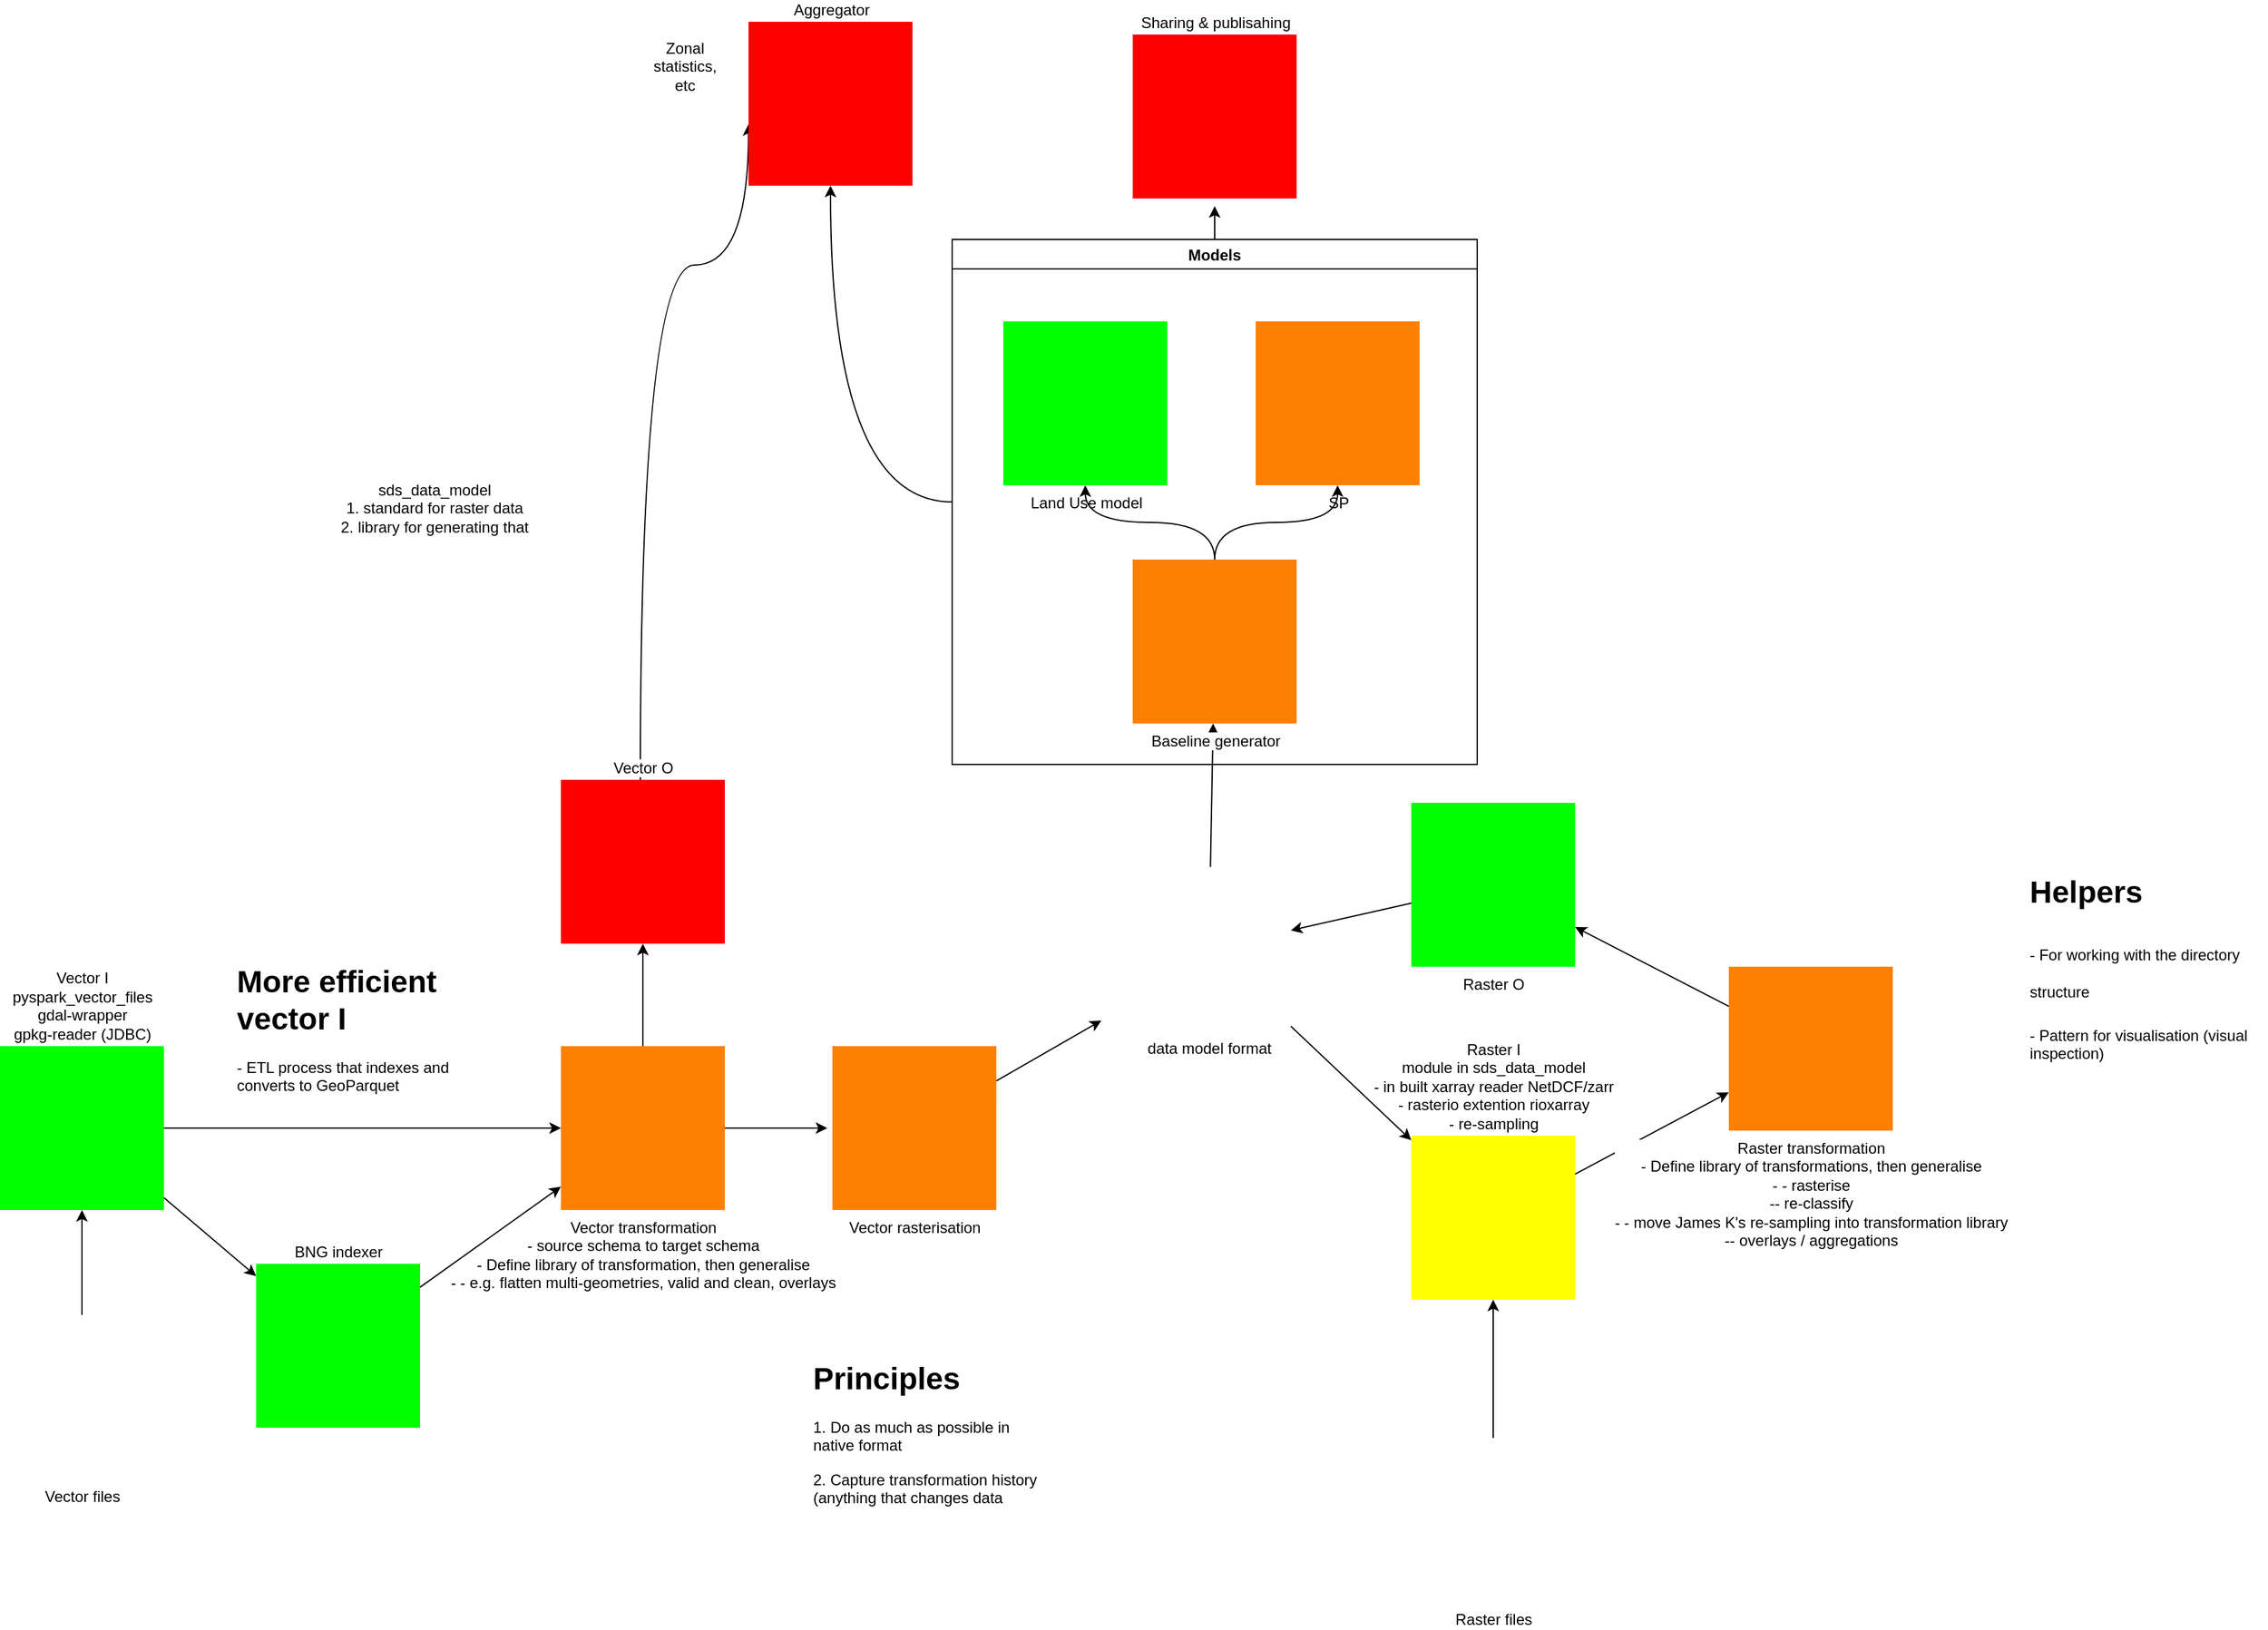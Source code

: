 <mxfile version="20.3.6" type="github">
  <diagram id="CqUPn2uWzYHRTuGjEwln" name="Page-1">
    <mxGraphModel dx="3117" dy="2439" grid="1" gridSize="10" guides="1" tooltips="1" connect="1" arrows="1" fold="1" page="1" pageScale="1" pageWidth="827" pageHeight="1169" math="0" shadow="0">
      <root>
        <mxCell id="0" />
        <mxCell id="1" parent="0" />
        <mxCell id="dSyi5RVKGaQ4QqKbwUSH-1" value="sds_data_model&lt;br&gt;1. standard for raster data&lt;br&gt;2. library for generating that" style="shape=image;html=1;verticalAlign=top;verticalLabelPosition=bottom;labelBackgroundColor=#ffffff;imageAspect=0;aspect=fixed;image=https://cdn1.iconfinder.com/data/icons/ionicons-fill-vol-2/512/logo-python-128.png" vertex="1" parent="1">
          <mxGeometry x="64.5" y="-236" width="128" height="128" as="geometry" />
        </mxCell>
        <mxCell id="dSyi5RVKGaQ4QqKbwUSH-55" style="edgeStyle=none;rounded=0;orthogonalLoop=1;jettySize=auto;html=1;fontColor=#000000;" edge="1" parent="1" source="dSyi5RVKGaQ4QqKbwUSH-2" target="dSyi5RVKGaQ4QqKbwUSH-6">
          <mxGeometry relative="1" as="geometry" />
        </mxCell>
        <mxCell id="dSyi5RVKGaQ4QqKbwUSH-2" value="Raster I&lt;br&gt;module in sds_data_model&lt;br&gt;- in built xarray reader NetDCF/zarr&lt;br&gt;- rasterio extention rioxarray&lt;br&gt;- re-sampling" style="shape=image;html=1;verticalAlign=bottom;verticalLabelPosition=top;labelBackgroundColor=#ffffff;imageAspect=0;aspect=fixed;image=https://cdn1.iconfinder.com/data/icons/ionicons-fill-vol-2/512/logo-python-128.png;labelPosition=center;align=center;imageBackground=#FFFF00;" vertex="1" parent="1">
          <mxGeometry x="892" y="410" width="128" height="128" as="geometry" />
        </mxCell>
        <mxCell id="dSyi5RVKGaQ4QqKbwUSH-43" value="" style="edgeStyle=none;rounded=0;orthogonalLoop=1;jettySize=auto;html=1;fontColor=#000000;" edge="1" parent="1" source="dSyi5RVKGaQ4QqKbwUSH-3" target="dSyi5RVKGaQ4QqKbwUSH-42">
          <mxGeometry relative="1" as="geometry" />
        </mxCell>
        <mxCell id="dSyi5RVKGaQ4QqKbwUSH-45" style="edgeStyle=none;rounded=0;orthogonalLoop=1;jettySize=auto;html=1;entryX=0;entryY=0.5;entryDx=0;entryDy=0;fontColor=#000000;" edge="1" parent="1" source="dSyi5RVKGaQ4QqKbwUSH-3" target="dSyi5RVKGaQ4QqKbwUSH-4">
          <mxGeometry relative="1" as="geometry" />
        </mxCell>
        <mxCell id="dSyi5RVKGaQ4QqKbwUSH-3" value="Vector I&lt;br&gt;pyspark_vector_files&lt;br&gt;gdal-wrapper&lt;br&gt;gpkg-reader (JDBC)" style="shape=image;html=1;verticalAlign=bottom;verticalLabelPosition=top;labelBackgroundColor=#ffffff;imageAspect=0;aspect=fixed;image=https://cdn1.iconfinder.com/data/icons/ionicons-fill-vol-2/512/logo-python-128.png;labelPosition=center;align=center;fontColor=#000000;imageBackground=#00FF00;" vertex="1" parent="1">
          <mxGeometry x="-210" y="340" width="128" height="128" as="geometry" />
        </mxCell>
        <mxCell id="dSyi5RVKGaQ4QqKbwUSH-10" value="" style="edgeStyle=orthogonalEdgeStyle;rounded=0;orthogonalLoop=1;jettySize=auto;html=1;" edge="1" parent="1" source="dSyi5RVKGaQ4QqKbwUSH-4" target="dSyi5RVKGaQ4QqKbwUSH-9">
          <mxGeometry relative="1" as="geometry" />
        </mxCell>
        <mxCell id="dSyi5RVKGaQ4QqKbwUSH-59" value="" style="edgeStyle=none;rounded=0;orthogonalLoop=1;jettySize=auto;html=1;fontColor=#000000;" edge="1" parent="1" source="dSyi5RVKGaQ4QqKbwUSH-4">
          <mxGeometry relative="1" as="geometry">
            <mxPoint x="436.0" y="404" as="targetPoint" />
          </mxGeometry>
        </mxCell>
        <mxCell id="dSyi5RVKGaQ4QqKbwUSH-4" value="Vector transformation&lt;br&gt;- source schema to target schema&lt;br&gt;- Define library of transformation, then generalise&lt;br&gt;- - e.g. flatten multi-geometries, valid and clean, overlays" style="shape=image;html=1;verticalAlign=top;verticalLabelPosition=bottom;labelBackgroundColor=#ffffff;imageAspect=0;aspect=fixed;image=https://cdn1.iconfinder.com/data/icons/ionicons-fill-vol-2/512/logo-python-128.png;imageBackground=#FF8000;" vertex="1" parent="1">
          <mxGeometry x="228" y="340" width="128" height="128" as="geometry" />
        </mxCell>
        <mxCell id="dSyi5RVKGaQ4QqKbwUSH-56" style="edgeStyle=none;rounded=0;orthogonalLoop=1;jettySize=auto;html=1;fontColor=#000000;" edge="1" parent="1" source="dSyi5RVKGaQ4QqKbwUSH-6" target="dSyi5RVKGaQ4QqKbwUSH-23">
          <mxGeometry relative="1" as="geometry" />
        </mxCell>
        <mxCell id="dSyi5RVKGaQ4QqKbwUSH-6" value="Raster transformation&lt;br&gt;- Define library of transformations, then generalise&lt;br&gt;- - rasterise&lt;br&gt;-- re-classify&lt;br&gt;- - move James K&#39;s re-sampling into transformation library&lt;br&gt;-- overlays / aggregations" style="shape=image;html=1;verticalAlign=top;verticalLabelPosition=bottom;labelBackgroundColor=#ffffff;imageAspect=0;aspect=fixed;image=https://cdn1.iconfinder.com/data/icons/ionicons-fill-vol-2/512/logo-python-128.png;imageBackground=#FF8000;" vertex="1" parent="1">
          <mxGeometry x="1140" y="278" width="128" height="128" as="geometry" />
        </mxCell>
        <mxCell id="dSyi5RVKGaQ4QqKbwUSH-8" value="&lt;h1&gt;Principles&lt;/h1&gt;&lt;p&gt;1. Do as much as possible in native format&lt;/p&gt;&lt;p&gt;2. Capture transformation history (anything that changes data content)&lt;/p&gt;" style="text;html=1;strokeColor=none;fillColor=none;spacing=5;spacingTop=-20;whiteSpace=wrap;overflow=hidden;rounded=0;" vertex="1" parent="1">
          <mxGeometry x="420" y="580" width="190" height="120" as="geometry" />
        </mxCell>
        <mxCell id="dSyi5RVKGaQ4QqKbwUSH-62" style="edgeStyle=orthogonalEdgeStyle;rounded=0;orthogonalLoop=1;jettySize=auto;html=1;entryX=0;entryY=0.625;entryDx=0;entryDy=0;entryPerimeter=0;fontColor=#000000;curved=1;" edge="1" parent="1" source="dSyi5RVKGaQ4QqKbwUSH-9" target="dSyi5RVKGaQ4QqKbwUSH-60">
          <mxGeometry relative="1" as="geometry">
            <Array as="points">
              <mxPoint x="290" y="-270" />
            </Array>
          </mxGeometry>
        </mxCell>
        <mxCell id="dSyi5RVKGaQ4QqKbwUSH-9" value="Vector O" style="shape=image;html=1;verticalAlign=bottom;verticalLabelPosition=top;labelBackgroundColor=#ffffff;imageAspect=0;aspect=fixed;image=https://cdn1.iconfinder.com/data/icons/ionicons-fill-vol-2/512/logo-python-128.png;labelPosition=center;align=center;imageBackground=#FF0000;" vertex="1" parent="1">
          <mxGeometry x="228" y="132" width="128" height="128" as="geometry" />
        </mxCell>
        <mxCell id="dSyi5RVKGaQ4QqKbwUSH-25" value="" style="rounded=0;orthogonalLoop=1;jettySize=auto;html=1;" edge="1" parent="1" source="dSyi5RVKGaQ4QqKbwUSH-13">
          <mxGeometry relative="1" as="geometry">
            <mxPoint x="650" y="320" as="targetPoint" />
          </mxGeometry>
        </mxCell>
        <mxCell id="dSyi5RVKGaQ4QqKbwUSH-13" value="Vector rasterisation" style="shape=image;html=1;verticalAlign=top;verticalLabelPosition=bottom;labelBackgroundColor=#ffffff;imageAspect=0;aspect=fixed;image=https://cdn1.iconfinder.com/data/icons/ionicons-fill-vol-2/512/logo-python-128.png;imageBackground=#FF8000;" vertex="1" parent="1">
          <mxGeometry x="440" y="340" width="128" height="128" as="geometry" />
        </mxCell>
        <mxCell id="dSyi5RVKGaQ4QqKbwUSH-53" style="edgeStyle=none;rounded=0;orthogonalLoop=1;jettySize=auto;html=1;fontColor=#000000;" edge="1" parent="1" source="dSyi5RVKGaQ4QqKbwUSH-23" target="dSyi5RVKGaQ4QqKbwUSH-46">
          <mxGeometry relative="1" as="geometry" />
        </mxCell>
        <mxCell id="dSyi5RVKGaQ4QqKbwUSH-23" value="Raster O" style="shape=image;html=1;verticalAlign=top;verticalLabelPosition=bottom;labelBackgroundColor=#ffffff;imageAspect=0;aspect=fixed;image=https://cdn1.iconfinder.com/data/icons/ionicons-fill-vol-2/512/logo-python-128.png;imageBackground=#00FF00;" vertex="1" parent="1">
          <mxGeometry x="892" y="150" width="128" height="128" as="geometry" />
        </mxCell>
        <mxCell id="dSyi5RVKGaQ4QqKbwUSH-37" value="" style="edgeStyle=orthogonalEdgeStyle;rounded=0;orthogonalLoop=1;jettySize=auto;html=1;" edge="1" parent="1" source="dSyi5RVKGaQ4QqKbwUSH-34" target="dSyi5RVKGaQ4QqKbwUSH-3">
          <mxGeometry relative="1" as="geometry" />
        </mxCell>
        <mxCell id="dSyi5RVKGaQ4QqKbwUSH-34" value="Vector files" style="shape=image;html=1;verticalAlign=top;verticalLabelPosition=bottom;labelBackgroundColor=#ffffff;imageAspect=0;aspect=fixed;image=https://cdn1.iconfinder.com/data/icons/100-basic-for-user-interface/32/73-files-128.png" vertex="1" parent="1">
          <mxGeometry x="-210" y="550" width="128" height="128" as="geometry" />
        </mxCell>
        <mxCell id="dSyi5RVKGaQ4QqKbwUSH-51" value="" style="edgeStyle=none;rounded=0;orthogonalLoop=1;jettySize=auto;html=1;fontColor=#000000;" edge="1" parent="1" source="dSyi5RVKGaQ4QqKbwUSH-38" target="dSyi5RVKGaQ4QqKbwUSH-2">
          <mxGeometry relative="1" as="geometry" />
        </mxCell>
        <mxCell id="dSyi5RVKGaQ4QqKbwUSH-38" value="Raster files" style="shape=image;html=1;verticalAlign=top;verticalLabelPosition=bottom;labelBackgroundColor=#ffffff;imageAspect=0;aspect=fixed;image=https://cdn1.iconfinder.com/data/icons/100-basic-for-user-interface/32/73-files-128.png" vertex="1" parent="1">
          <mxGeometry x="892" y="646" width="128" height="128" as="geometry" />
        </mxCell>
        <mxCell id="dSyi5RVKGaQ4QqKbwUSH-40" value="&lt;h1&gt;More efficient vector I&lt;/h1&gt;&lt;p&gt;- ETL process that indexes and converts to GeoParquet&lt;/p&gt;" style="text;html=1;strokeColor=none;fillColor=none;spacing=5;spacingTop=-20;whiteSpace=wrap;overflow=hidden;rounded=0;" vertex="1" parent="1">
          <mxGeometry x="-30" y="270" width="190" height="120" as="geometry" />
        </mxCell>
        <mxCell id="dSyi5RVKGaQ4QqKbwUSH-44" style="edgeStyle=none;rounded=0;orthogonalLoop=1;jettySize=auto;html=1;fontColor=#000000;" edge="1" parent="1" source="dSyi5RVKGaQ4QqKbwUSH-42" target="dSyi5RVKGaQ4QqKbwUSH-4">
          <mxGeometry relative="1" as="geometry" />
        </mxCell>
        <mxCell id="dSyi5RVKGaQ4QqKbwUSH-42" value="BNG indexer" style="shape=image;html=1;verticalAlign=bottom;verticalLabelPosition=top;labelBackgroundColor=#ffffff;imageAspect=0;aspect=fixed;image=https://cdn1.iconfinder.com/data/icons/ionicons-fill-vol-2/512/logo-python-128.png;labelPosition=center;align=center;fontColor=#000000;imageBackground=#00FF00;" vertex="1" parent="1">
          <mxGeometry x="-10" y="510" width="128" height="128" as="geometry" />
        </mxCell>
        <mxCell id="dSyi5RVKGaQ4QqKbwUSH-47" style="edgeStyle=none;rounded=0;orthogonalLoop=1;jettySize=auto;html=1;fontColor=#000000;" edge="1" parent="1" source="dSyi5RVKGaQ4QqKbwUSH-46" target="dSyi5RVKGaQ4QqKbwUSH-2">
          <mxGeometry relative="1" as="geometry" />
        </mxCell>
        <mxCell id="dSyi5RVKGaQ4QqKbwUSH-49" value="" style="edgeStyle=none;rounded=0;orthogonalLoop=1;jettySize=auto;html=1;fontColor=#000000;" edge="1" parent="1" source="dSyi5RVKGaQ4QqKbwUSH-46" target="dSyi5RVKGaQ4QqKbwUSH-75">
          <mxGeometry relative="1" as="geometry">
            <mxPoint x="734" y="120" as="targetPoint" />
          </mxGeometry>
        </mxCell>
        <mxCell id="dSyi5RVKGaQ4QqKbwUSH-46" value="data model format" style="shape=image;html=1;verticalAlign=top;verticalLabelPosition=bottom;labelBackgroundColor=#ffffff;imageAspect=0;aspect=fixed;image=https://cdn1.iconfinder.com/data/icons/100-basic-for-user-interface/32/73-files-128.png" vertex="1" parent="1">
          <mxGeometry x="670" y="200" width="128" height="128" as="geometry" />
        </mxCell>
        <mxCell id="dSyi5RVKGaQ4QqKbwUSH-63" value="" style="edgeStyle=orthogonalEdgeStyle;curved=1;rounded=0;orthogonalLoop=1;jettySize=auto;html=1;fontColor=#000000;" edge="1" parent="1" source="dSyi5RVKGaQ4QqKbwUSH-50" target="dSyi5RVKGaQ4QqKbwUSH-60">
          <mxGeometry relative="1" as="geometry" />
        </mxCell>
        <mxCell id="dSyi5RVKGaQ4QqKbwUSH-69" value="" style="edgeStyle=orthogonalEdgeStyle;curved=1;rounded=0;orthogonalLoop=1;jettySize=auto;html=1;fontColor=#000000;" edge="1" parent="1" source="dSyi5RVKGaQ4QqKbwUSH-50">
          <mxGeometry relative="1" as="geometry">
            <mxPoint x="738.5" y="-316" as="targetPoint" />
          </mxGeometry>
        </mxCell>
        <mxCell id="dSyi5RVKGaQ4QqKbwUSH-50" value="Models" style="swimlane;fontColor=#000000;" vertex="1" parent="1">
          <mxGeometry x="533.5" y="-290" width="410" height="410" as="geometry" />
        </mxCell>
        <mxCell id="dSyi5RVKGaQ4QqKbwUSH-15" value="SP" style="shape=image;html=1;verticalAlign=top;verticalLabelPosition=bottom;labelBackgroundColor=#ffffff;imageAspect=0;aspect=fixed;image=https://cdn1.iconfinder.com/data/icons/ionicons-fill-vol-2/512/logo-python-128.png;imageBackground=#FF8000;" vertex="1" parent="dSyi5RVKGaQ4QqKbwUSH-50">
          <mxGeometry x="237" y="64" width="128" height="128" as="geometry" />
        </mxCell>
        <mxCell id="dSyi5RVKGaQ4QqKbwUSH-17" value="Land Use model" style="shape=image;html=1;verticalAlign=top;verticalLabelPosition=bottom;labelBackgroundColor=#ffffff;imageAspect=0;aspect=fixed;image=https://cdn1.iconfinder.com/data/icons/ionicons-fill-vol-2/512/logo-python-128.png;imageBackground=#00FF00;" vertex="1" parent="dSyi5RVKGaQ4QqKbwUSH-50">
          <mxGeometry x="40" y="64" width="128" height="128" as="geometry" />
        </mxCell>
        <mxCell id="dSyi5RVKGaQ4QqKbwUSH-76" style="edgeStyle=orthogonalEdgeStyle;curved=1;rounded=0;orthogonalLoop=1;jettySize=auto;html=1;fontColor=#000000;" edge="1" parent="dSyi5RVKGaQ4QqKbwUSH-50" source="dSyi5RVKGaQ4QqKbwUSH-75" target="dSyi5RVKGaQ4QqKbwUSH-17">
          <mxGeometry relative="1" as="geometry" />
        </mxCell>
        <mxCell id="dSyi5RVKGaQ4QqKbwUSH-77" style="edgeStyle=orthogonalEdgeStyle;curved=1;rounded=0;orthogonalLoop=1;jettySize=auto;html=1;fontColor=#000000;" edge="1" parent="dSyi5RVKGaQ4QqKbwUSH-50" source="dSyi5RVKGaQ4QqKbwUSH-75" target="dSyi5RVKGaQ4QqKbwUSH-15">
          <mxGeometry relative="1" as="geometry" />
        </mxCell>
        <mxCell id="dSyi5RVKGaQ4QqKbwUSH-75" value="Baseline generator" style="shape=image;html=1;verticalAlign=top;verticalLabelPosition=bottom;labelBackgroundColor=#ffffff;imageAspect=0;aspect=fixed;image=https://cdn1.iconfinder.com/data/icons/ionicons-fill-vol-2/512/logo-python-128.png;imageBackground=#FF8000;" vertex="1" parent="dSyi5RVKGaQ4QqKbwUSH-50">
          <mxGeometry x="141" y="250" width="128" height="128" as="geometry" />
        </mxCell>
        <mxCell id="dSyi5RVKGaQ4QqKbwUSH-60" value="Aggregator" style="shape=image;html=1;verticalAlign=bottom;verticalLabelPosition=top;labelBackgroundColor=#ffffff;imageAspect=0;aspect=fixed;image=https://cdn1.iconfinder.com/data/icons/ionicons-fill-vol-2/512/logo-python-128.png;labelPosition=center;align=center;imageBackground=#FF0000;" vertex="1" parent="1">
          <mxGeometry x="374.5" y="-460" width="128" height="128" as="geometry" />
        </mxCell>
        <mxCell id="dSyi5RVKGaQ4QqKbwUSH-61" value="Zonal statistics, etc" style="text;html=1;strokeColor=none;fillColor=none;align=center;verticalAlign=middle;whiteSpace=wrap;rounded=0;fontColor=#000000;" vertex="1" parent="1">
          <mxGeometry x="294.5" y="-440" width="60" height="30" as="geometry" />
        </mxCell>
        <mxCell id="dSyi5RVKGaQ4QqKbwUSH-64" value="&lt;h1&gt;&lt;span style=&quot;background-color: initial;&quot;&gt;Helpers&lt;/span&gt;&lt;/h1&gt;&lt;h1&gt;&lt;span style=&quot;font-size: 12px; font-weight: 400;&quot;&gt;- For working with the directory structure&lt;/span&gt;&lt;/h1&gt;&lt;div&gt;&lt;span style=&quot;font-size: 12px; font-weight: 400;&quot;&gt;- Pattern for visualisation (visual inspection)&lt;/span&gt;&lt;/div&gt;" style="text;html=1;strokeColor=none;fillColor=none;spacing=5;spacingTop=-20;whiteSpace=wrap;overflow=hidden;rounded=0;fontColor=#000000;" vertex="1" parent="1">
          <mxGeometry x="1370" y="200" width="190" height="350" as="geometry" />
        </mxCell>
        <mxCell id="dSyi5RVKGaQ4QqKbwUSH-65" value="Sharing &amp;amp; publisahing" style="shape=image;html=1;verticalAlign=bottom;verticalLabelPosition=top;labelBackgroundColor=#ffffff;imageAspect=0;aspect=fixed;image=https://cdn1.iconfinder.com/data/icons/ionicons-fill-vol-2/512/logo-python-128.png;labelPosition=center;align=center;imageBackground=#FF0000;" vertex="1" parent="1">
          <mxGeometry x="674.5" y="-450" width="128" height="128" as="geometry" />
        </mxCell>
      </root>
    </mxGraphModel>
  </diagram>
</mxfile>
